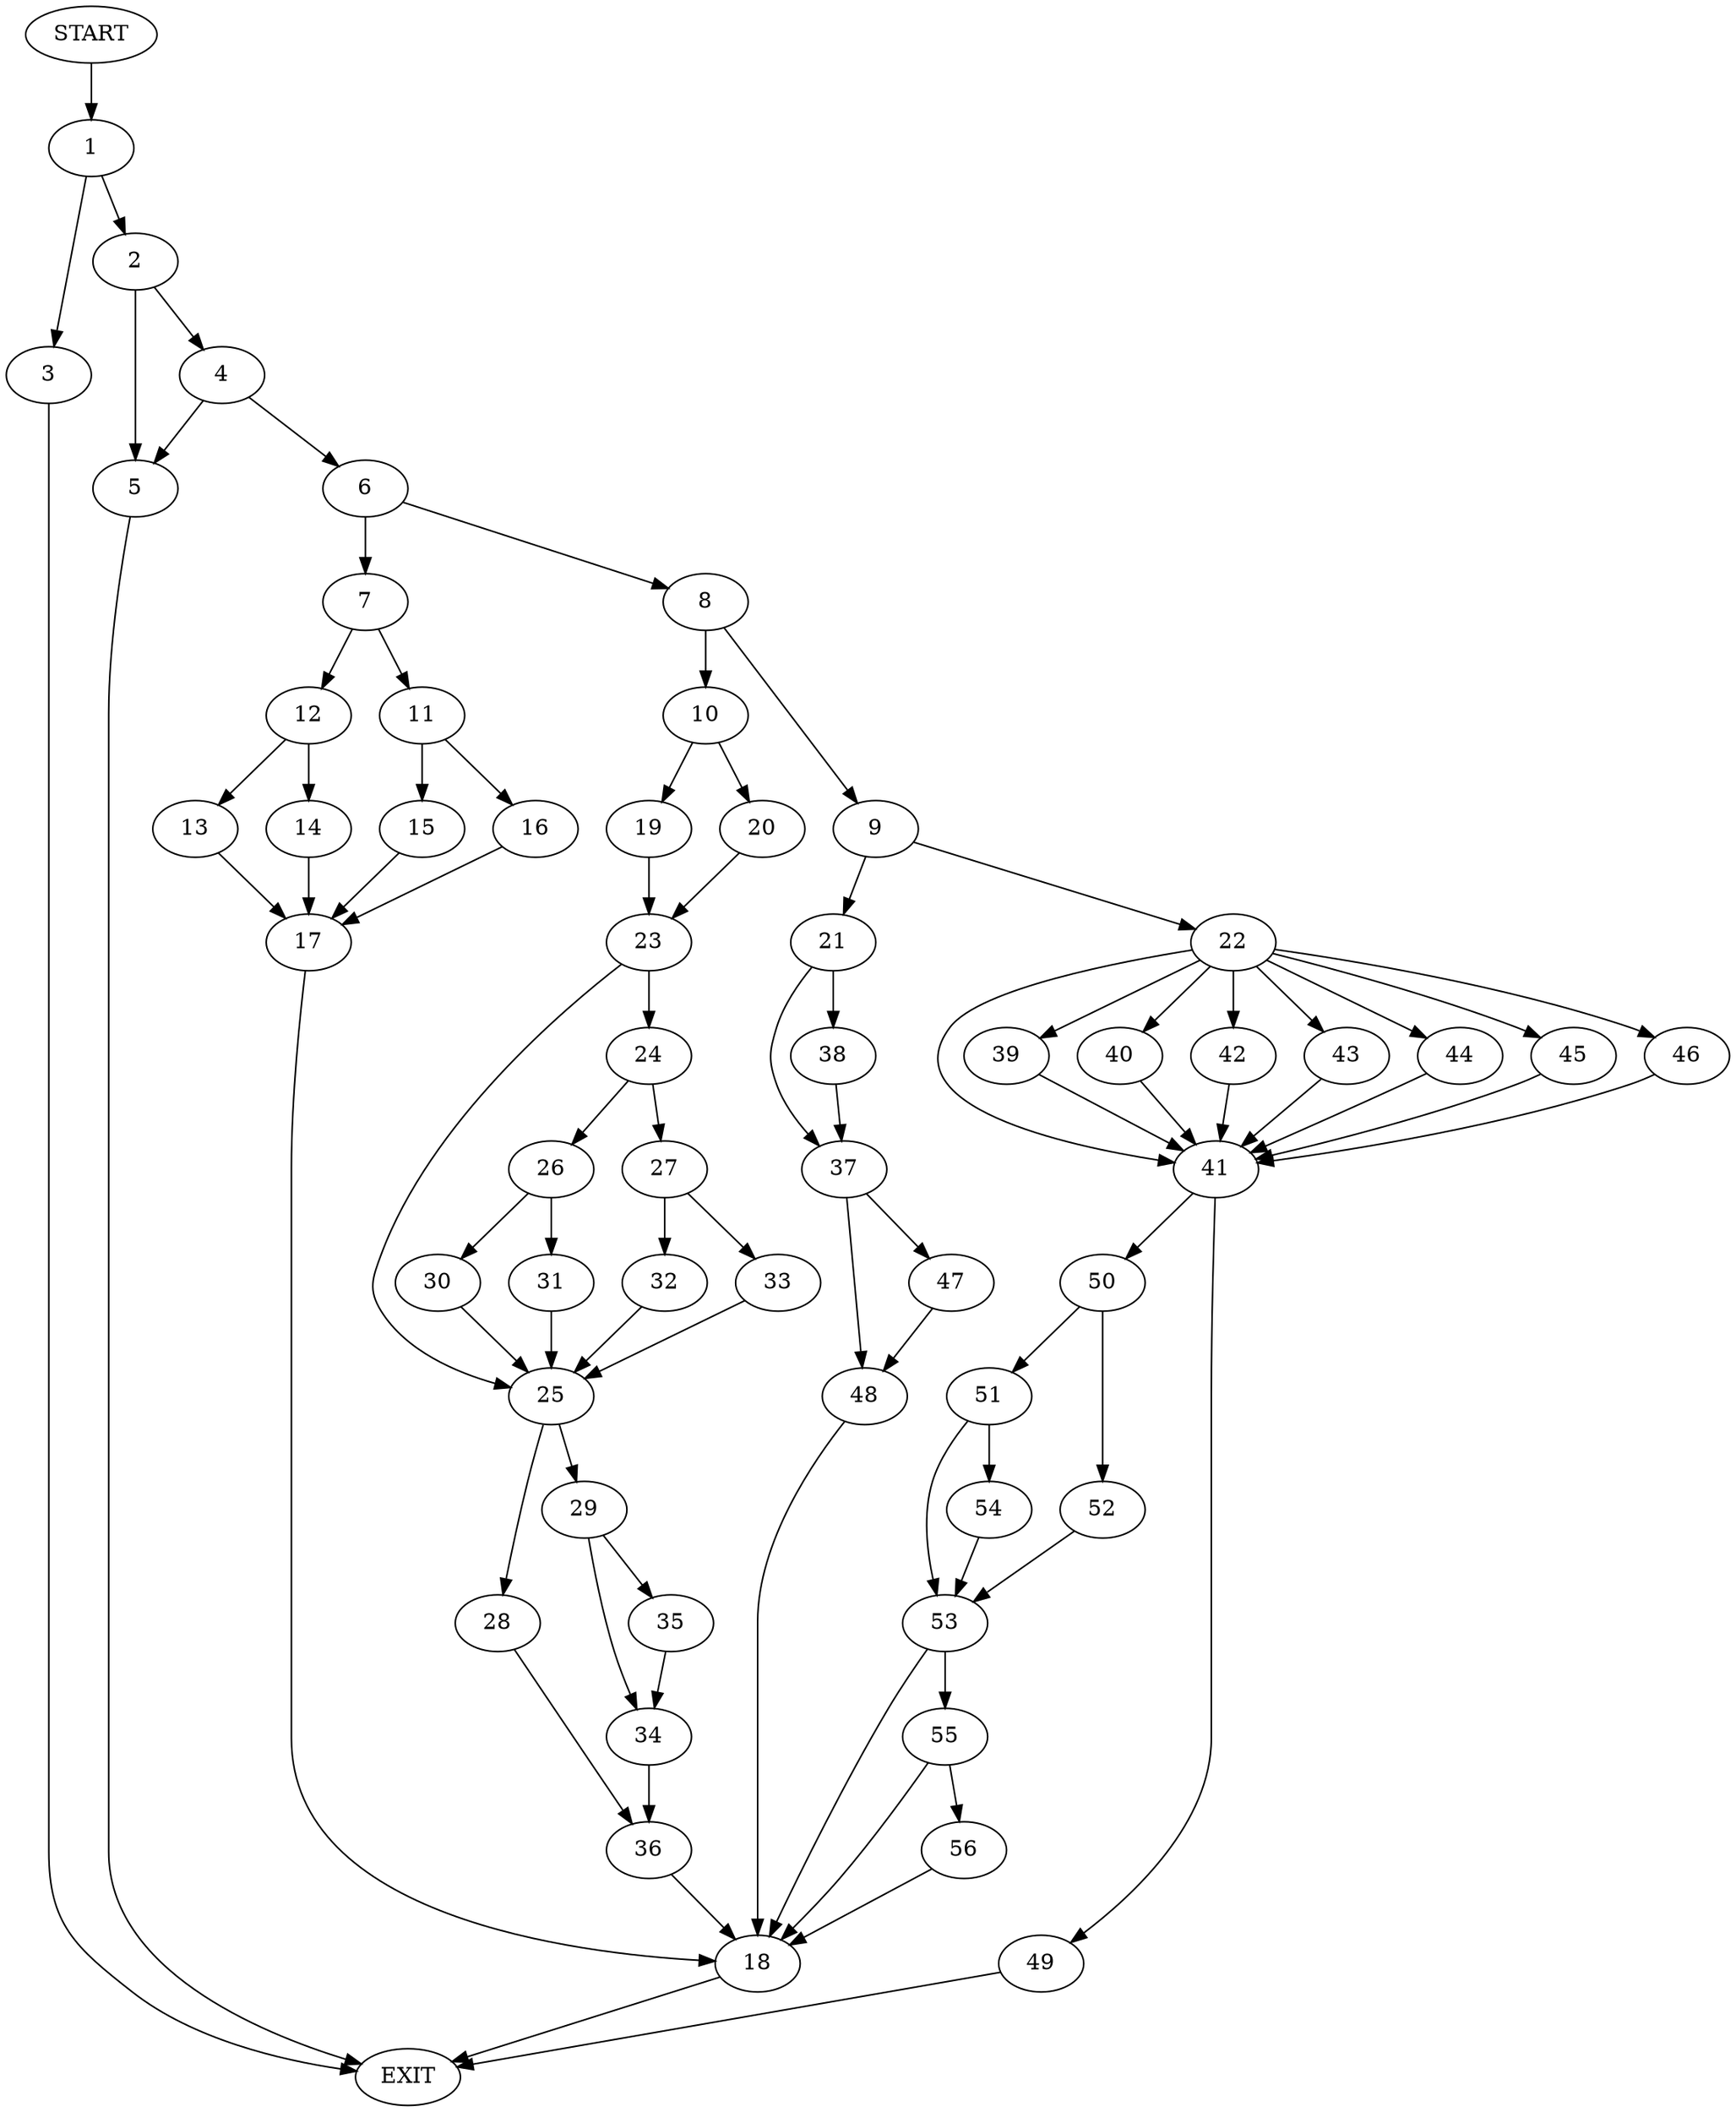 digraph {
0 [label="START"]
57 [label="EXIT"]
0 -> 1
1 -> 2
1 -> 3
2 -> 4
2 -> 5
3 -> 57
5 -> 57
4 -> 6
4 -> 5
6 -> 7
6 -> 8
8 -> 9
8 -> 10
7 -> 11
7 -> 12
12 -> 13
12 -> 14
11 -> 15
11 -> 16
14 -> 17
13 -> 17
17 -> 18
15 -> 17
16 -> 17
18 -> 57
10 -> 19
10 -> 20
9 -> 21
9 -> 22
20 -> 23
19 -> 23
23 -> 24
23 -> 25
24 -> 26
24 -> 27
25 -> 28
25 -> 29
26 -> 30
26 -> 31
27 -> 32
27 -> 33
33 -> 25
32 -> 25
30 -> 25
31 -> 25
29 -> 34
29 -> 35
28 -> 36
36 -> 18
34 -> 36
35 -> 34
21 -> 37
21 -> 38
22 -> 39
22 -> 40
22 -> 41
22 -> 42
22 -> 43
22 -> 44
22 -> 45
22 -> 46
38 -> 37
37 -> 47
37 -> 48
47 -> 48
48 -> 18
43 -> 41
39 -> 41
46 -> 41
40 -> 41
41 -> 49
41 -> 50
44 -> 41
45 -> 41
42 -> 41
49 -> 57
50 -> 51
50 -> 52
51 -> 53
51 -> 54
52 -> 53
53 -> 55
53 -> 18
54 -> 53
55 -> 56
55 -> 18
56 -> 18
}
